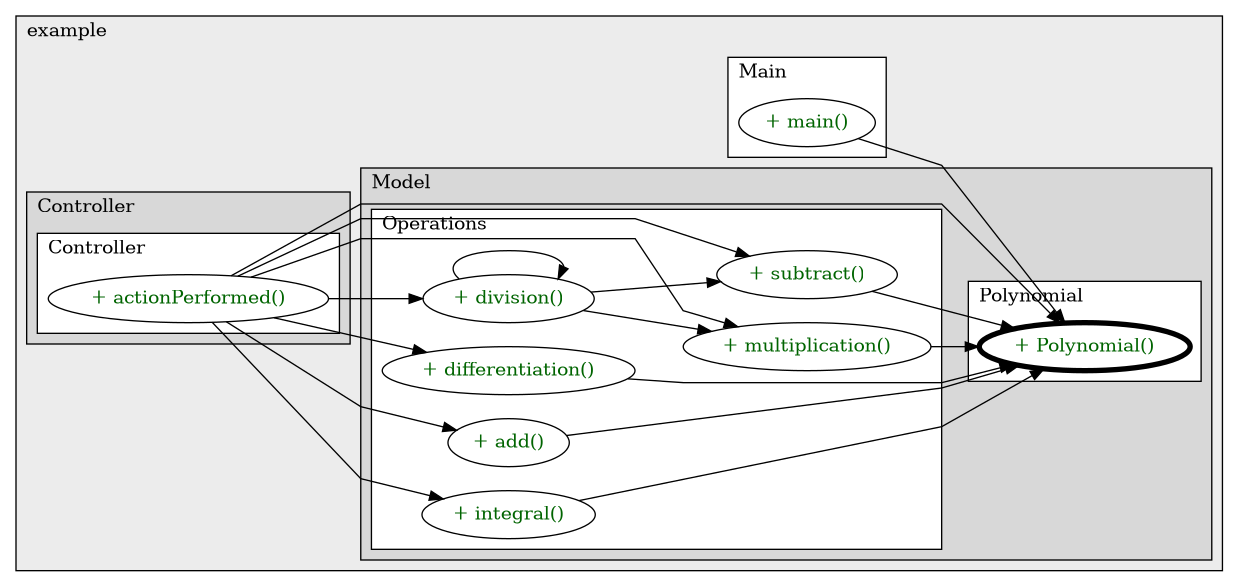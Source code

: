 @startuml

/' diagram meta data start
config=CallConfiguration;
{
  "rootMethod": "org.example.Model.Polynomial#Polynomial()",
  "projectClassification": {
    "searchMode": "OpenProject", // OpenProject, AllProjects
    "includedProjects": "",
    "pathEndKeywords": "*.impl",
    "isClientPath": "",
    "isClientName": "",
    "isTestPath": "",
    "isTestName": "",
    "isMappingPath": "",
    "isMappingName": "",
    "isDataAccessPath": "",
    "isDataAccessName": "",
    "isDataStructurePath": "",
    "isDataStructureName": "",
    "isInterfaceStructuresPath": "",
    "isInterfaceStructuresName": "",
    "isEntryPointPath": "",
    "isEntryPointName": "",
    "treatFinalFieldsAsMandatory": false
  },
  "graphRestriction": {
    "classPackageExcludeFilter": "",
    "classPackageIncludeFilter": "",
    "classNameExcludeFilter": "",
    "classNameIncludeFilter": "",
    "methodNameExcludeFilter": "",
    "methodNameIncludeFilter": "",
    "removeByInheritance": "", // inheritance/annotation based filtering is done in a second step
    "removeByAnnotation": "",
    "removeByClassPackage": "", // cleanup the graph after inheritance/annotation based filtering is done
    "removeByClassName": "",
    "cutMappings": false,
    "cutEnum": true,
    "cutTests": true,
    "cutClient": true,
    "cutDataAccess": true,
    "cutInterfaceStructures": true,
    "cutDataStructures": true,
    "cutGetterAndSetter": true,
    "cutConstructors": true
  },
  "graphTraversal": {
    "forwardDepth": 3,
    "backwardDepth": 3,
    "classPackageExcludeFilter": "",
    "classPackageIncludeFilter": "",
    "classNameExcludeFilter": "",
    "classNameIncludeFilter": "",
    "methodNameExcludeFilter": "",
    "methodNameIncludeFilter": "",
    "hideMappings": false,
    "hideDataStructures": false,
    "hidePrivateMethods": true,
    "hideInterfaceCalls": true, // indirection: implementation -> interface (is hidden) -> implementation
    "onlyShowApplicationEntryPoints": false, // root node is included
    "useMethodCallsForStructureDiagram": "ForwardOnly" // ForwardOnly, BothDirections, No
  },
  "details": {
    "aggregation": "GroupByClass", // ByClass, GroupByClass, None
    "showMethodParametersTypes": false,
    "showMethodParametersNames": false,
    "showMethodReturnType": false,
    "showPackageLevels": 2,
    "showCallOrder": false,
    "edgeMode": "MethodsOnly", // TypesOnly, MethodsOnly, TypesAndMethods, MethodsAndDirectTypeUsage
    "showDetailedClassStructure": false
  },
  "rootClass": "org.example.Model.Polynomial",
  "extensionCallbackMethod": "" // qualified.class.name#methodName - signature: public static String method(String)
}
diagram meta data end '/



digraph g {
    rankdir="LR"
    splines=polyline
    

'nodes 
subgraph cluster_1322970774 { 
   	label=example
	labeljust=l
	fillcolor="#ececec"
	style=filled
   
   subgraph cluster_2052603225 { 
   	label=Main
	labeljust=l
	fillcolor=white
	style=filled
   
   Main1526836320XXXmain1859653459[
	label="+ main()"
	style=filled
	fillcolor=white
	tooltip="Main

null"
	fontcolor=darkgreen
];
} 

subgraph cluster_282253632 { 
   	label=Controller
	labeljust=l
	fillcolor="#d8d8d8"
	style=filled
   
   subgraph cluster_52026912 { 
   	label=Controller
	labeljust=l
	fillcolor=white
	style=filled
   
   Controller100742666XXXactionPerformed1067311644[
	label="+ actionPerformed()"
	style=filled
	fillcolor=white
	tooltip="Controller

null"
	fontcolor=darkgreen
];
} 
} 

subgraph cluster_93901189 { 
   	label=Model
	labeljust=l
	fillcolor="#d8d8d8"
	style=filled
   
   subgraph cluster_1162265633 { 
   	label=Operations
	labeljust=l
	fillcolor=white
	style=filled
   
   Operations794221563XXXadd507485276[
	label="+ add()"
	style=filled
	fillcolor=white
	tooltip="Operations

null"
	fontcolor=darkgreen
];

Operations794221563XXXdifferentiation913625844[
	label="+ differentiation()"
	style=filled
	fillcolor=white
	tooltip="Operations

null"
	fontcolor=darkgreen
];

Operations794221563XXXdivision1237411028[
	label="+ division()"
	style=filled
	fillcolor=white
	tooltip="Operations

null"
	fontcolor=darkgreen
];

Operations794221563XXXintegral913625844[
	label="+ integral()"
	style=filled
	fillcolor=white
	tooltip="Operations

null"
	fontcolor=darkgreen
];

Operations794221563XXXmultiplication507485276[
	label="+ multiplication()"
	style=filled
	fillcolor=white
	tooltip="Operations

null"
	fontcolor=darkgreen
];

Operations794221563XXXsubtract507485276[
	label="+ subtract()"
	style=filled
	fillcolor=white
	tooltip="Operations

null"
	fontcolor=darkgreen
];
} 

subgraph cluster_2048678599 { 
   	label=Polynomial
	labeljust=l
	fillcolor=white
	style=filled
   
   Polynomial794221563XXXPolynomial0[
	label="+ Polynomial()"
	style=filled
	fillcolor=white
	tooltip="Polynomial

null"
	penwidth=4
	fontcolor=darkgreen
];
} 
} 
} 

'edges    
Controller100742666XXXactionPerformed1067311644 -> Operations794221563XXXadd507485276;
Controller100742666XXXactionPerformed1067311644 -> Operations794221563XXXdifferentiation913625844;
Controller100742666XXXactionPerformed1067311644 -> Operations794221563XXXdivision1237411028;
Controller100742666XXXactionPerformed1067311644 -> Operations794221563XXXintegral913625844;
Controller100742666XXXactionPerformed1067311644 -> Operations794221563XXXmultiplication507485276;
Controller100742666XXXactionPerformed1067311644 -> Operations794221563XXXsubtract507485276;
Controller100742666XXXactionPerformed1067311644 -> Polynomial794221563XXXPolynomial0;
Main1526836320XXXmain1859653459 -> Polynomial794221563XXXPolynomial0;
Operations794221563XXXadd507485276 -> Polynomial794221563XXXPolynomial0;
Operations794221563XXXdifferentiation913625844 -> Polynomial794221563XXXPolynomial0;
Operations794221563XXXdivision1237411028 -> Operations794221563XXXdivision1237411028;
Operations794221563XXXdivision1237411028 -> Operations794221563XXXmultiplication507485276;
Operations794221563XXXdivision1237411028 -> Operations794221563XXXsubtract507485276;
Operations794221563XXXintegral913625844 -> Polynomial794221563XXXPolynomial0;
Operations794221563XXXmultiplication507485276 -> Polynomial794221563XXXPolynomial0;
Operations794221563XXXsubtract507485276 -> Polynomial794221563XXXPolynomial0;
    
}
@enduml